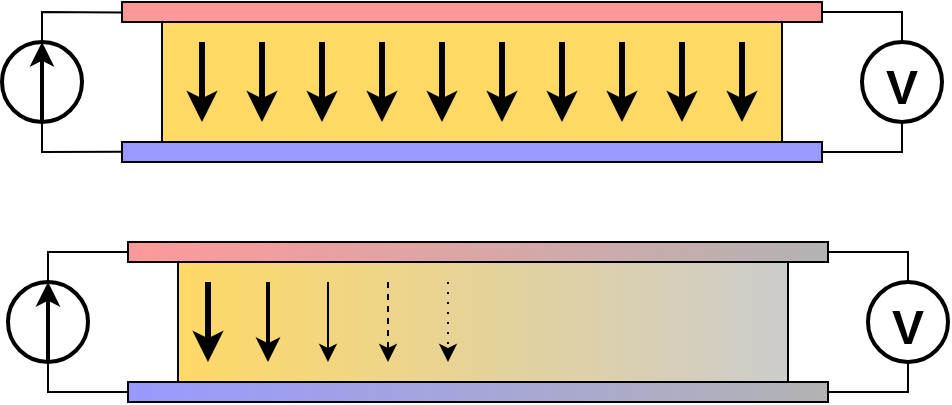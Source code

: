 <mxGraphModel dx="853" dy="680" grid="1" gridSize="10" guides="1" tooltips="1" connect="1" arrows="1" fold="1" page="1" pageScale="1" pageWidth="490" pageHeight="220" background="#ffffff"><root><mxCell id="0"/><mxCell id="1" parent="0"/><mxCell id="17" value="" style="rounded=0;whiteSpace=wrap;html=1;fillColor=#9999FF;gradientColor=none;gradientDirection=west;" vertex="1" parent="1"><mxGeometry x="70" y="80" width="350" height="10" as="geometry"/></mxCell><mxCell id="18" value="" style="rounded=0;whiteSpace=wrap;html=1;gradientColor=none;gradientDirection=east;fillColor=#FFD966;" vertex="1" parent="1"><mxGeometry x="90" y="20" width="310" height="60" as="geometry"/></mxCell><mxCell id="19" value="" style="rounded=0;whiteSpace=wrap;html=1;fillColor=#FF9999;gradientColor=none;gradientDirection=west;" vertex="1" parent="1"><mxGeometry x="70" y="10" width="350" height="10" as="geometry"/></mxCell><mxCell id="27" value="" style="endArrow=classic;html=1;strokeWidth=3;" edge="1" parent="1"><mxGeometry width="50" height="50" relative="1" as="geometry"><mxPoint x="110" y="30" as="sourcePoint"/><mxPoint x="110" y="70" as="targetPoint"/></mxGeometry></mxCell><mxCell id="28" value="" style="endArrow=classic;html=1;strokeWidth=3;" edge="1" parent="1"><mxGeometry width="50" height="50" relative="1" as="geometry"><mxPoint x="140" y="30" as="sourcePoint"/><mxPoint x="140" y="70" as="targetPoint"/></mxGeometry></mxCell><mxCell id="29" value="" style="endArrow=classic;html=1;strokeWidth=3;" edge="1" parent="1"><mxGeometry width="50" height="50" relative="1" as="geometry"><mxPoint x="170.0" y="30" as="sourcePoint"/><mxPoint x="170.0" y="70" as="targetPoint"/></mxGeometry></mxCell><mxCell id="30" value="" style="endArrow=classic;html=1;strokeWidth=3;" edge="1" parent="1"><mxGeometry width="50" height="50" relative="1" as="geometry"><mxPoint x="200.0" y="30" as="sourcePoint"/><mxPoint x="200.0" y="70" as="targetPoint"/></mxGeometry></mxCell><mxCell id="31" value="" style="endArrow=classic;html=1;strokeWidth=3;" edge="1" parent="1"><mxGeometry width="50" height="50" relative="1" as="geometry"><mxPoint x="230.0" y="30" as="sourcePoint"/><mxPoint x="230.0" y="70" as="targetPoint"/></mxGeometry></mxCell><mxCell id="32" value="" style="endArrow=classic;html=1;strokeWidth=3;" edge="1" parent="1"><mxGeometry width="50" height="50" relative="1" as="geometry"><mxPoint x="260.0" y="30" as="sourcePoint"/><mxPoint x="260.0" y="70" as="targetPoint"/></mxGeometry></mxCell><mxCell id="33" value="" style="endArrow=classic;html=1;strokeWidth=3;" edge="1" parent="1"><mxGeometry width="50" height="50" relative="1" as="geometry"><mxPoint x="290.0" y="30" as="sourcePoint"/><mxPoint x="290.0" y="70" as="targetPoint"/></mxGeometry></mxCell><mxCell id="34" value="" style="endArrow=classic;html=1;strokeWidth=3;" edge="1" parent="1"><mxGeometry width="50" height="50" relative="1" as="geometry"><mxPoint x="320.0" y="30" as="sourcePoint"/><mxPoint x="320.0" y="70" as="targetPoint"/></mxGeometry></mxCell><mxCell id="35" value="" style="endArrow=classic;html=1;strokeWidth=3;" edge="1" parent="1"><mxGeometry width="50" height="50" relative="1" as="geometry"><mxPoint x="350.0" y="30" as="sourcePoint"/><mxPoint x="350.0" y="70" as="targetPoint"/></mxGeometry></mxCell><mxCell id="36" value="" style="endArrow=classic;html=1;strokeWidth=3;" edge="1" parent="1"><mxGeometry width="50" height="50" relative="1" as="geometry"><mxPoint x="380.0" y="30" as="sourcePoint"/><mxPoint x="380.0" y="70" as="targetPoint"/></mxGeometry></mxCell><mxCell id="51" value="" style="ellipse;whiteSpace=wrap;html=1;aspect=fixed;rounded=0;shadow=0;glass=0;comic=0;fillColor=none;gradientColor=none;strokeWidth=2;" vertex="1" parent="1"><mxGeometry x="10" y="30" width="40" height="40" as="geometry"/></mxCell><mxCell id="52" value="" style="endArrow=classic;html=1;strokeWidth=2;entryX=0.5;entryY=0;exitX=0.5;exitY=1;" edge="1" source="51" target="51" parent="1"><mxGeometry width="50" height="50" relative="1" as="geometry"><mxPoint x="10" y="180" as="sourcePoint"/><mxPoint x="60" y="130" as="targetPoint"/></mxGeometry></mxCell><mxCell id="53" value="" style="endArrow=none;html=1;strokeColor=#000000;strokeWidth=1;entryX=0.5;entryY=1;exitX=0;exitY=0.5;jumpSize=5;rounded=0;" edge="1" target="51" parent="1"><mxGeometry width="50" height="50" relative="1" as="geometry"><mxPoint x="70.207" y="84.931" as="sourcePoint"/><mxPoint x="40" y="80" as="targetPoint"/><Array as="points"><mxPoint x="30" y="85"/></Array></mxGeometry></mxCell><mxCell id="54" value="" style="endArrow=none;html=1;strokeColor=#000000;strokeWidth=1;entryX=0;entryY=0.5;exitX=0.5;exitY=0;rounded=0;" edge="1" source="51" parent="1"><mxGeometry width="50" height="50" relative="1" as="geometry"><mxPoint x="10" y="290" as="sourcePoint"/><mxPoint x="70.207" y="15.276" as="targetPoint"/><Array as="points"><mxPoint x="30" y="15"/></Array></mxGeometry></mxCell><mxCell id="59" value="&lt;h1&gt;V&lt;/h1&gt;" style="ellipse;whiteSpace=wrap;html=1;aspect=fixed;rounded=0;shadow=0;glass=0;comic=0;strokeWidth=2;fillColor=none;gradientColor=none;verticalAlign=middle;horizontal=1;fontSize=12;spacingTop=6;spacing=0;spacingLeft=0;align=center;fontStyle=0;fontFamily=Helvetica;" vertex="1" parent="1"><mxGeometry x="440" y="30" width="40" height="40" as="geometry"/></mxCell><mxCell id="61" value="" style="rounded=0;whiteSpace=wrap;html=1;fillColor=#B3B3B3;gradientColor=#9999FF;gradientDirection=west;" vertex="1" parent="1"><mxGeometry x="73" y="200" width="350" height="10" as="geometry"/></mxCell><mxCell id="62" value="" style="rounded=0;whiteSpace=wrap;html=1;gradientColor=#CCCCCC;gradientDirection=east;fillColor=#FFD966;" vertex="1" parent="1"><mxGeometry x="98" y="140" width="305" height="60" as="geometry"/></mxCell><mxCell id="63" value="" style="rounded=0;whiteSpace=wrap;html=1;fillColor=#B3B3B3;gradientColor=#FF9999;gradientDirection=west;" vertex="1" parent="1"><mxGeometry x="73" y="130" width="350" height="10" as="geometry"/></mxCell><mxCell id="64" value="" style="endArrow=classic;html=1;strokeWidth=3;" edge="1" parent="1"><mxGeometry width="50" height="50" relative="1" as="geometry"><mxPoint x="113" y="150" as="sourcePoint"/><mxPoint x="113" y="190" as="targetPoint"/></mxGeometry></mxCell><mxCell id="65" value="" style="endArrow=classic;html=1;strokeWidth=2;" edge="1" parent="1"><mxGeometry width="50" height="50" relative="1" as="geometry"><mxPoint x="143.0" y="150" as="sourcePoint"/><mxPoint x="143.0" y="190" as="targetPoint"/></mxGeometry></mxCell><mxCell id="66" value="" style="endArrow=classic;html=1;strokeWidth=1;" edge="1" parent="1"><mxGeometry width="50" height="50" relative="1" as="geometry"><mxPoint x="173.0" y="150" as="sourcePoint"/><mxPoint x="173.0" y="190" as="targetPoint"/></mxGeometry></mxCell><mxCell id="67" value="" style="endArrow=classic;html=1;strokeWidth=1;dashed=1;" edge="1" parent="1"><mxGeometry width="50" height="50" relative="1" as="geometry"><mxPoint x="203.0" y="150" as="sourcePoint"/><mxPoint x="203.0" y="190" as="targetPoint"/></mxGeometry></mxCell><mxCell id="68" value="" style="endArrow=classic;html=1;strokeWidth=1;dashed=1;dashPattern=1 4;" edge="1" parent="1"><mxGeometry width="50" height="50" relative="1" as="geometry"><mxPoint x="233.0" y="150" as="sourcePoint"/><mxPoint x="233.0" y="190" as="targetPoint"/></mxGeometry></mxCell><mxCell id="69" value="" style="ellipse;whiteSpace=wrap;html=1;aspect=fixed;rounded=0;shadow=0;glass=0;comic=0;fillColor=none;gradientColor=none;strokeWidth=2;" vertex="1" parent="1"><mxGeometry x="13" y="150" width="40" height="40" as="geometry"/></mxCell><mxCell id="70" value="" style="endArrow=classic;html=1;strokeWidth=2;entryX=0.5;entryY=0;exitX=0.5;exitY=1;" edge="1" source="69" target="69" parent="1"><mxGeometry width="50" height="50" relative="1" as="geometry"><mxPoint x="13" y="300" as="sourcePoint"/><mxPoint x="63" y="250" as="targetPoint"/></mxGeometry></mxCell><mxCell id="71" value="" style="endArrow=none;html=1;strokeColor=#000000;strokeWidth=1;entryX=0.5;entryY=1;exitX=0;exitY=0.5;jumpSize=5;rounded=0;" edge="1" source="61" target="69" parent="1"><mxGeometry width="50" height="50" relative="1" as="geometry"><mxPoint x="3" y="490" as="sourcePoint"/><mxPoint x="43" y="200" as="targetPoint"/><Array as="points"><mxPoint x="33" y="205"/></Array></mxGeometry></mxCell><mxCell id="72" value="" style="endArrow=none;html=1;strokeColor=#000000;strokeWidth=1;entryX=0;entryY=0.5;exitX=0.5;exitY=0;rounded=0;" edge="1" source="69" target="63" parent="1"><mxGeometry width="50" height="50" relative="1" as="geometry"><mxPoint x="13" y="410" as="sourcePoint"/><mxPoint x="63" y="360" as="targetPoint"/><Array as="points"><mxPoint x="33" y="135"/></Array></mxGeometry></mxCell><mxCell id="73" value="&lt;h1&gt;V&lt;/h1&gt;" style="ellipse;whiteSpace=wrap;html=1;aspect=fixed;rounded=0;shadow=0;glass=0;comic=0;strokeWidth=2;fillColor=none;gradientColor=none;verticalAlign=middle;horizontal=1;fontSize=12;spacingTop=6;spacing=0;spacingLeft=0;align=center;fontStyle=0;fontFamily=Helvetica;" vertex="1" parent="1"><mxGeometry x="443" y="150" width="40" height="40" as="geometry"/></mxCell><mxCell id="74" value="" style="endArrow=none;html=1;strokeColor=#000000;strokeWidth=1;fontFamily=Helvetica;fontSize=12;entryX=0.5;entryY=1;exitX=1;exitY=0.5;rounded=0;" edge="1" parent="1" source="61" target="73"><mxGeometry width="50" height="50" relative="1" as="geometry"><mxPoint x="10" y="280" as="sourcePoint"/><mxPoint x="60" y="230" as="targetPoint"/><Array as="points"><mxPoint x="463" y="205"/></Array></mxGeometry></mxCell><mxCell id="76" value="" style="endArrow=none;html=1;strokeWidth=1;fontSize=12;entryX=0.5;entryY=0;exitX=1;exitY=0.5;rounded=0;" edge="1" parent="1" source="63" target="73"><mxGeometry width="50" height="50" relative="1" as="geometry"><mxPoint x="10" y="280" as="sourcePoint"/><mxPoint x="60" y="230" as="targetPoint"/><Array as="points"><mxPoint x="463" y="135"/></Array></mxGeometry></mxCell><mxCell id="77" value="" style="endArrow=none;html=1;strokeWidth=1;fontSize=12;entryX=1;entryY=0.5;exitX=0.5;exitY=1;rounded=0;" edge="1" parent="1" source="59" target="17"><mxGeometry width="50" height="50" relative="1" as="geometry"><mxPoint x="10" y="280" as="sourcePoint"/><mxPoint x="60" y="230" as="targetPoint"/><Array as="points"><mxPoint x="460" y="85"/></Array></mxGeometry></mxCell><mxCell id="78" value="" style="endArrow=none;html=1;strokeWidth=1;fontSize=12;entryX=1;entryY=0.5;exitX=0.5;exitY=0;rounded=0;" edge="1" parent="1" source="59" target="19"><mxGeometry width="50" height="50" relative="1" as="geometry"><mxPoint x="10" y="280" as="sourcePoint"/><mxPoint x="60" y="230" as="targetPoint"/><Array as="points"><mxPoint x="460" y="15"/></Array></mxGeometry></mxCell></root></mxGraphModel>